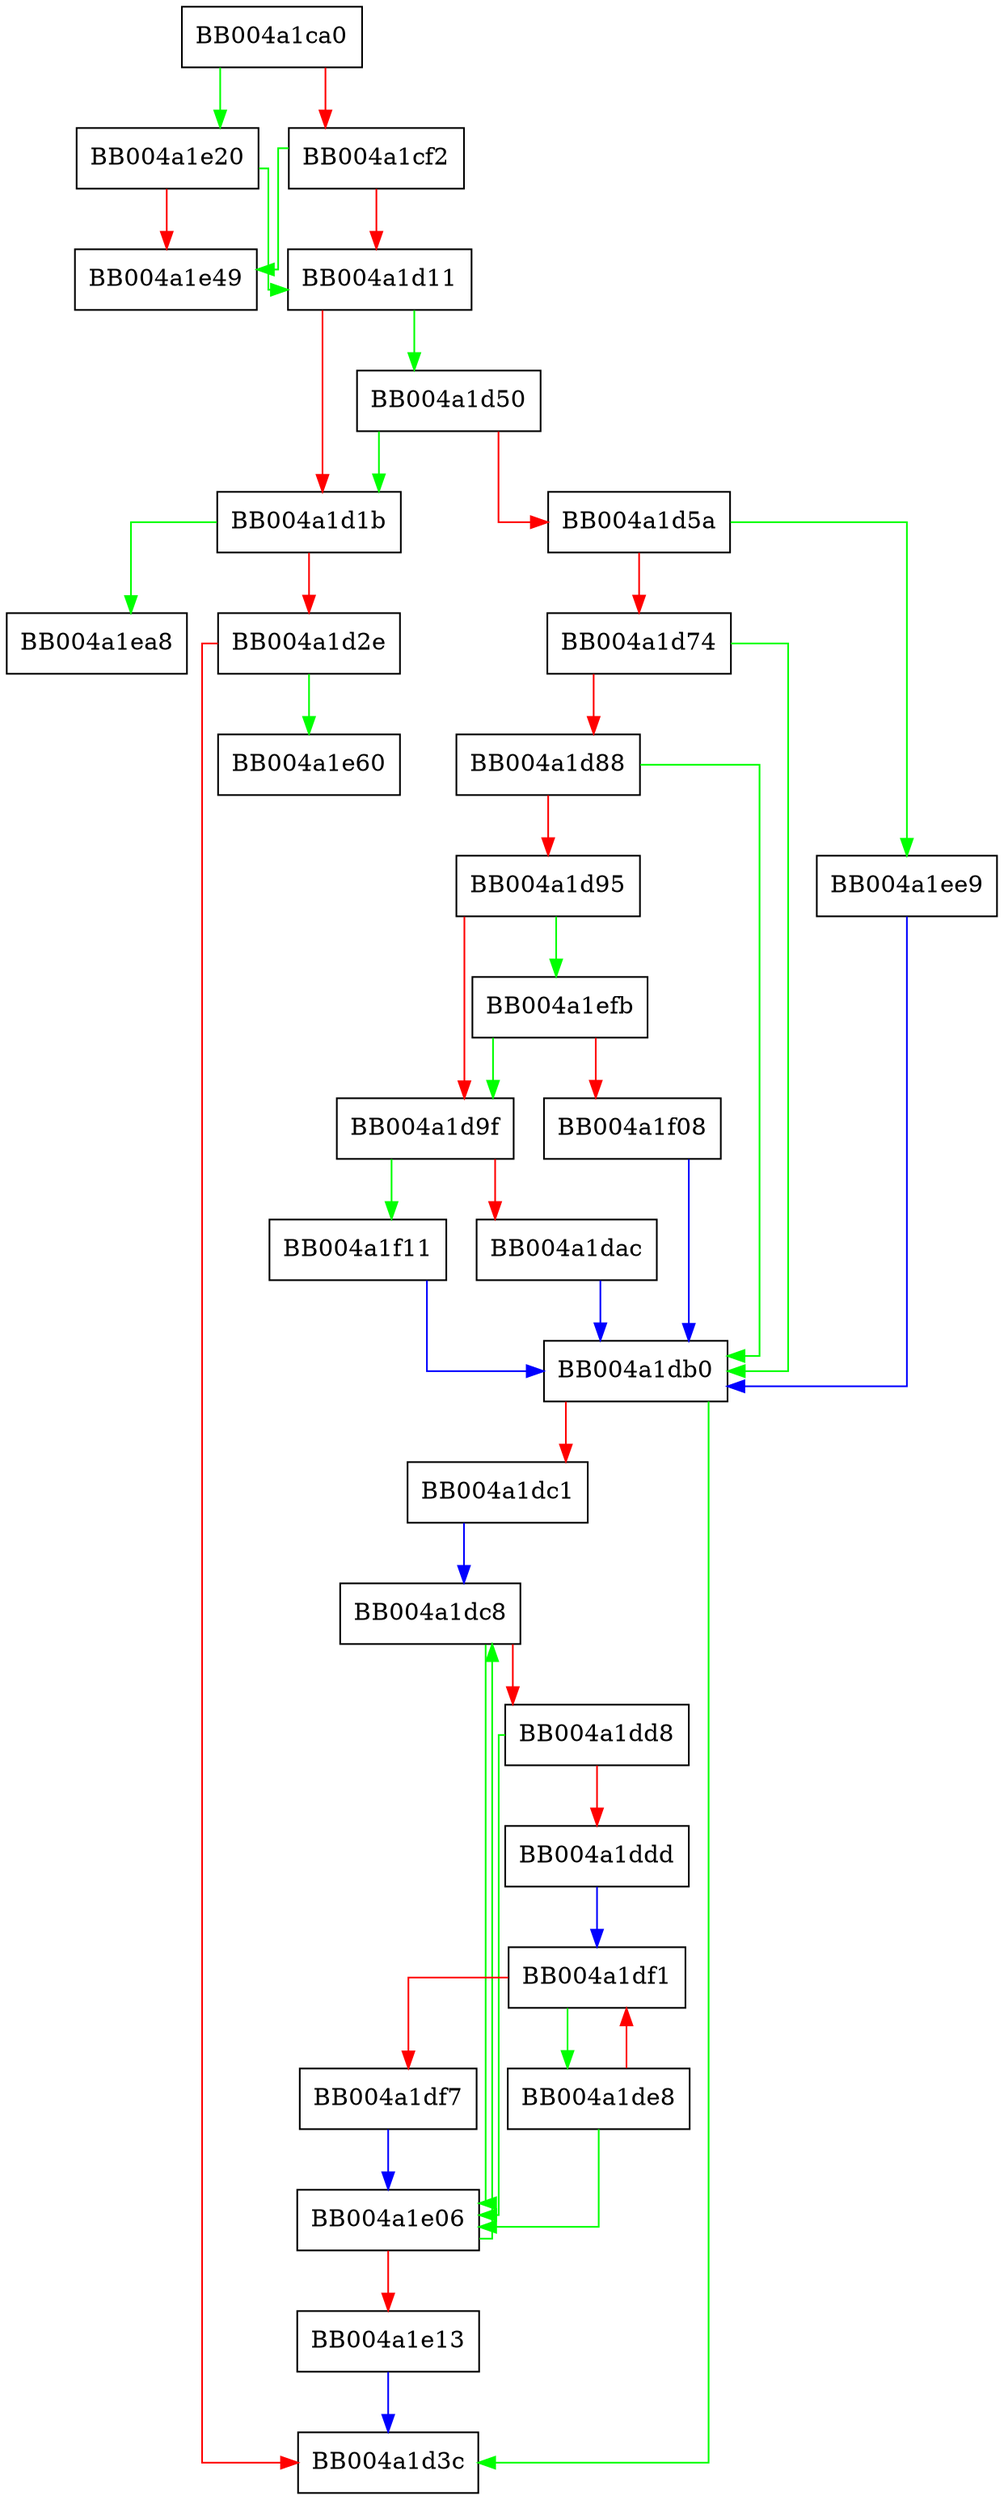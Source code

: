 digraph tls1_set_server_sigalgs {
  node [shape="box"];
  graph [splines=ortho];
  BB004a1ca0 -> BB004a1e20 [color="green"];
  BB004a1ca0 -> BB004a1cf2 [color="red"];
  BB004a1cf2 -> BB004a1e49 [color="green"];
  BB004a1cf2 -> BB004a1d11 [color="red"];
  BB004a1d11 -> BB004a1d50 [color="green"];
  BB004a1d11 -> BB004a1d1b [color="red"];
  BB004a1d1b -> BB004a1ea8 [color="green"];
  BB004a1d1b -> BB004a1d2e [color="red"];
  BB004a1d2e -> BB004a1e60 [color="green"];
  BB004a1d2e -> BB004a1d3c [color="red"];
  BB004a1d50 -> BB004a1d1b [color="green"];
  BB004a1d50 -> BB004a1d5a [color="red"];
  BB004a1d5a -> BB004a1ee9 [color="green"];
  BB004a1d5a -> BB004a1d74 [color="red"];
  BB004a1d74 -> BB004a1db0 [color="green"];
  BB004a1d74 -> BB004a1d88 [color="red"];
  BB004a1d88 -> BB004a1db0 [color="green"];
  BB004a1d88 -> BB004a1d95 [color="red"];
  BB004a1d95 -> BB004a1efb [color="green"];
  BB004a1d95 -> BB004a1d9f [color="red"];
  BB004a1d9f -> BB004a1f11 [color="green"];
  BB004a1d9f -> BB004a1dac [color="red"];
  BB004a1dac -> BB004a1db0 [color="blue"];
  BB004a1db0 -> BB004a1d3c [color="green"];
  BB004a1db0 -> BB004a1dc1 [color="red"];
  BB004a1dc1 -> BB004a1dc8 [color="blue"];
  BB004a1dc8 -> BB004a1e06 [color="green"];
  BB004a1dc8 -> BB004a1dd8 [color="red"];
  BB004a1dd8 -> BB004a1e06 [color="green"];
  BB004a1dd8 -> BB004a1ddd [color="red"];
  BB004a1ddd -> BB004a1df1 [color="blue"];
  BB004a1de8 -> BB004a1e06 [color="green"];
  BB004a1de8 -> BB004a1df1 [color="red"];
  BB004a1df1 -> BB004a1de8 [color="green"];
  BB004a1df1 -> BB004a1df7 [color="red"];
  BB004a1df7 -> BB004a1e06 [color="blue"];
  BB004a1e06 -> BB004a1dc8 [color="green"];
  BB004a1e06 -> BB004a1e13 [color="red"];
  BB004a1e13 -> BB004a1d3c [color="blue"];
  BB004a1e20 -> BB004a1d11 [color="green"];
  BB004a1e20 -> BB004a1e49 [color="red"];
  BB004a1ee9 -> BB004a1db0 [color="blue"];
  BB004a1efb -> BB004a1d9f [color="green"];
  BB004a1efb -> BB004a1f08 [color="red"];
  BB004a1f08 -> BB004a1db0 [color="blue"];
  BB004a1f11 -> BB004a1db0 [color="blue"];
}